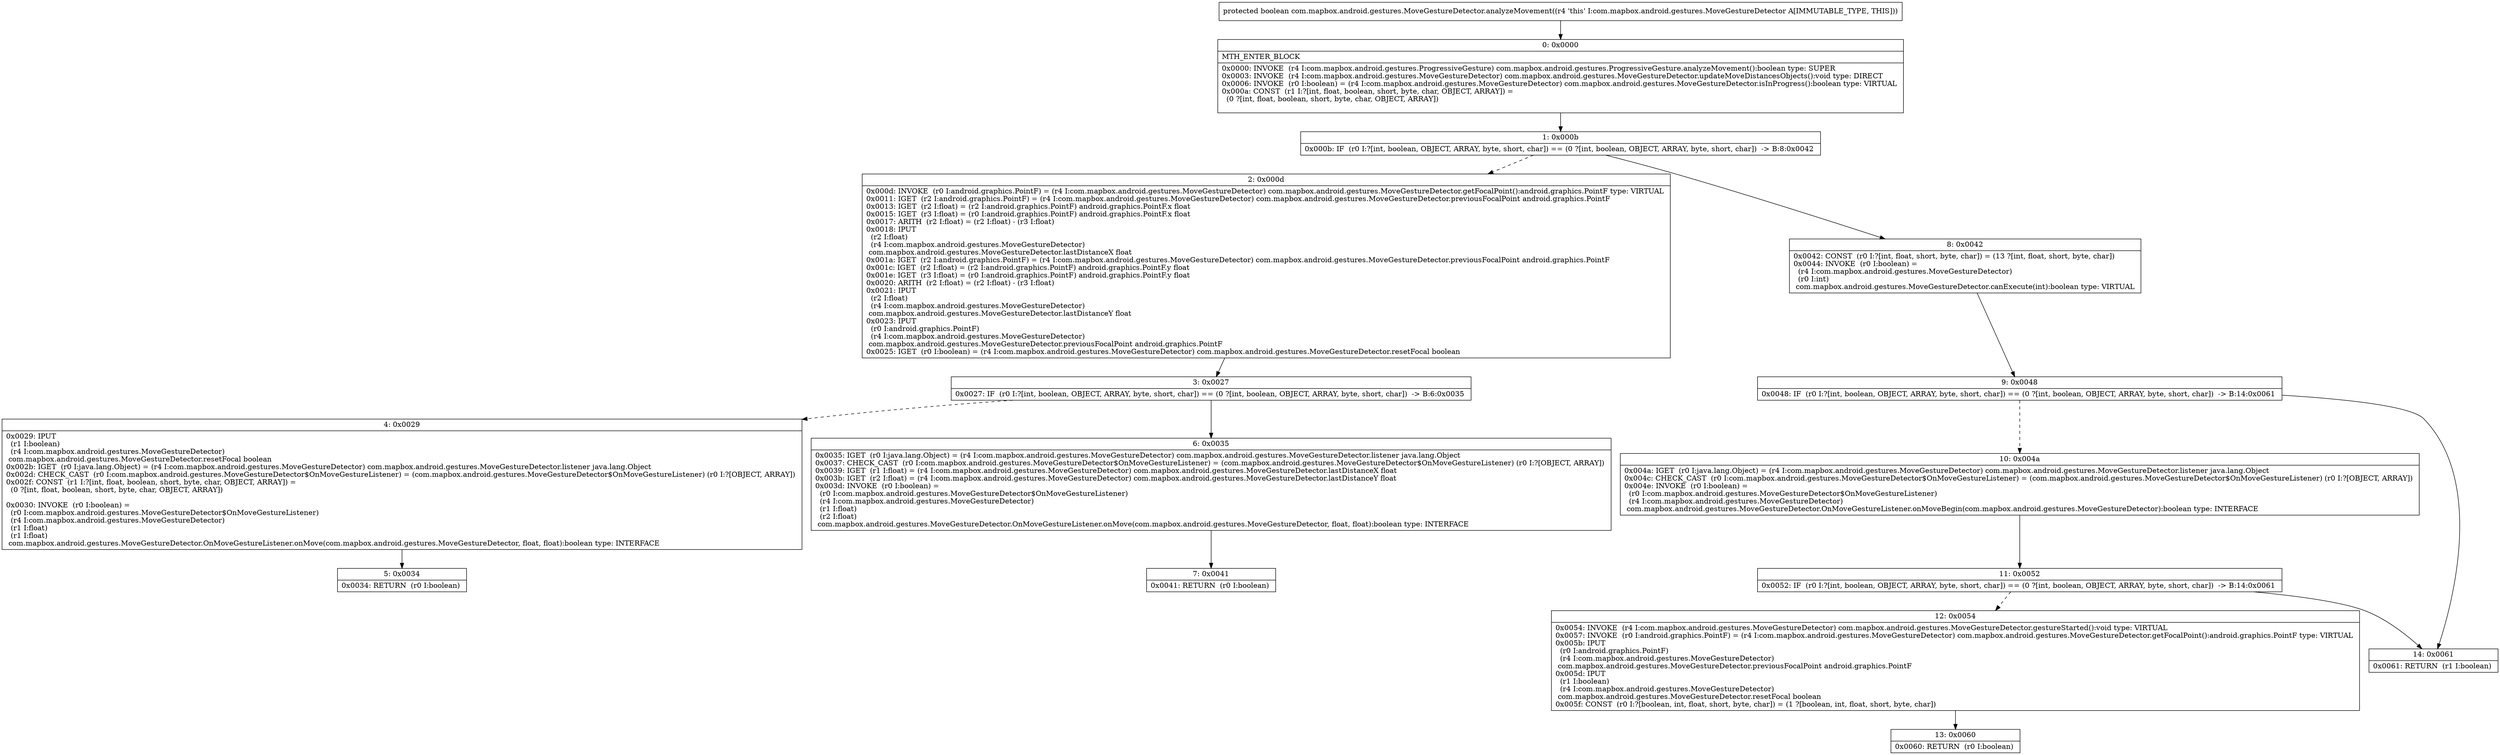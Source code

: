 digraph "CFG forcom.mapbox.android.gestures.MoveGestureDetector.analyzeMovement()Z" {
Node_0 [shape=record,label="{0\:\ 0x0000|MTH_ENTER_BLOCK\l|0x0000: INVOKE  (r4 I:com.mapbox.android.gestures.ProgressiveGesture) com.mapbox.android.gestures.ProgressiveGesture.analyzeMovement():boolean type: SUPER \l0x0003: INVOKE  (r4 I:com.mapbox.android.gestures.MoveGestureDetector) com.mapbox.android.gestures.MoveGestureDetector.updateMoveDistancesObjects():void type: DIRECT \l0x0006: INVOKE  (r0 I:boolean) = (r4 I:com.mapbox.android.gestures.MoveGestureDetector) com.mapbox.android.gestures.MoveGestureDetector.isInProgress():boolean type: VIRTUAL \l0x000a: CONST  (r1 I:?[int, float, boolean, short, byte, char, OBJECT, ARRAY]) = \l  (0 ?[int, float, boolean, short, byte, char, OBJECT, ARRAY])\l \l}"];
Node_1 [shape=record,label="{1\:\ 0x000b|0x000b: IF  (r0 I:?[int, boolean, OBJECT, ARRAY, byte, short, char]) == (0 ?[int, boolean, OBJECT, ARRAY, byte, short, char])  \-\> B:8:0x0042 \l}"];
Node_2 [shape=record,label="{2\:\ 0x000d|0x000d: INVOKE  (r0 I:android.graphics.PointF) = (r4 I:com.mapbox.android.gestures.MoveGestureDetector) com.mapbox.android.gestures.MoveGestureDetector.getFocalPoint():android.graphics.PointF type: VIRTUAL \l0x0011: IGET  (r2 I:android.graphics.PointF) = (r4 I:com.mapbox.android.gestures.MoveGestureDetector) com.mapbox.android.gestures.MoveGestureDetector.previousFocalPoint android.graphics.PointF \l0x0013: IGET  (r2 I:float) = (r2 I:android.graphics.PointF) android.graphics.PointF.x float \l0x0015: IGET  (r3 I:float) = (r0 I:android.graphics.PointF) android.graphics.PointF.x float \l0x0017: ARITH  (r2 I:float) = (r2 I:float) \- (r3 I:float) \l0x0018: IPUT  \l  (r2 I:float)\l  (r4 I:com.mapbox.android.gestures.MoveGestureDetector)\l com.mapbox.android.gestures.MoveGestureDetector.lastDistanceX float \l0x001a: IGET  (r2 I:android.graphics.PointF) = (r4 I:com.mapbox.android.gestures.MoveGestureDetector) com.mapbox.android.gestures.MoveGestureDetector.previousFocalPoint android.graphics.PointF \l0x001c: IGET  (r2 I:float) = (r2 I:android.graphics.PointF) android.graphics.PointF.y float \l0x001e: IGET  (r3 I:float) = (r0 I:android.graphics.PointF) android.graphics.PointF.y float \l0x0020: ARITH  (r2 I:float) = (r2 I:float) \- (r3 I:float) \l0x0021: IPUT  \l  (r2 I:float)\l  (r4 I:com.mapbox.android.gestures.MoveGestureDetector)\l com.mapbox.android.gestures.MoveGestureDetector.lastDistanceY float \l0x0023: IPUT  \l  (r0 I:android.graphics.PointF)\l  (r4 I:com.mapbox.android.gestures.MoveGestureDetector)\l com.mapbox.android.gestures.MoveGestureDetector.previousFocalPoint android.graphics.PointF \l0x0025: IGET  (r0 I:boolean) = (r4 I:com.mapbox.android.gestures.MoveGestureDetector) com.mapbox.android.gestures.MoveGestureDetector.resetFocal boolean \l}"];
Node_3 [shape=record,label="{3\:\ 0x0027|0x0027: IF  (r0 I:?[int, boolean, OBJECT, ARRAY, byte, short, char]) == (0 ?[int, boolean, OBJECT, ARRAY, byte, short, char])  \-\> B:6:0x0035 \l}"];
Node_4 [shape=record,label="{4\:\ 0x0029|0x0029: IPUT  \l  (r1 I:boolean)\l  (r4 I:com.mapbox.android.gestures.MoveGestureDetector)\l com.mapbox.android.gestures.MoveGestureDetector.resetFocal boolean \l0x002b: IGET  (r0 I:java.lang.Object) = (r4 I:com.mapbox.android.gestures.MoveGestureDetector) com.mapbox.android.gestures.MoveGestureDetector.listener java.lang.Object \l0x002d: CHECK_CAST  (r0 I:com.mapbox.android.gestures.MoveGestureDetector$OnMoveGestureListener) = (com.mapbox.android.gestures.MoveGestureDetector$OnMoveGestureListener) (r0 I:?[OBJECT, ARRAY]) \l0x002f: CONST  (r1 I:?[int, float, boolean, short, byte, char, OBJECT, ARRAY]) = \l  (0 ?[int, float, boolean, short, byte, char, OBJECT, ARRAY])\l \l0x0030: INVOKE  (r0 I:boolean) = \l  (r0 I:com.mapbox.android.gestures.MoveGestureDetector$OnMoveGestureListener)\l  (r4 I:com.mapbox.android.gestures.MoveGestureDetector)\l  (r1 I:float)\l  (r1 I:float)\l com.mapbox.android.gestures.MoveGestureDetector.OnMoveGestureListener.onMove(com.mapbox.android.gestures.MoveGestureDetector, float, float):boolean type: INTERFACE \l}"];
Node_5 [shape=record,label="{5\:\ 0x0034|0x0034: RETURN  (r0 I:boolean) \l}"];
Node_6 [shape=record,label="{6\:\ 0x0035|0x0035: IGET  (r0 I:java.lang.Object) = (r4 I:com.mapbox.android.gestures.MoveGestureDetector) com.mapbox.android.gestures.MoveGestureDetector.listener java.lang.Object \l0x0037: CHECK_CAST  (r0 I:com.mapbox.android.gestures.MoveGestureDetector$OnMoveGestureListener) = (com.mapbox.android.gestures.MoveGestureDetector$OnMoveGestureListener) (r0 I:?[OBJECT, ARRAY]) \l0x0039: IGET  (r1 I:float) = (r4 I:com.mapbox.android.gestures.MoveGestureDetector) com.mapbox.android.gestures.MoveGestureDetector.lastDistanceX float \l0x003b: IGET  (r2 I:float) = (r4 I:com.mapbox.android.gestures.MoveGestureDetector) com.mapbox.android.gestures.MoveGestureDetector.lastDistanceY float \l0x003d: INVOKE  (r0 I:boolean) = \l  (r0 I:com.mapbox.android.gestures.MoveGestureDetector$OnMoveGestureListener)\l  (r4 I:com.mapbox.android.gestures.MoveGestureDetector)\l  (r1 I:float)\l  (r2 I:float)\l com.mapbox.android.gestures.MoveGestureDetector.OnMoveGestureListener.onMove(com.mapbox.android.gestures.MoveGestureDetector, float, float):boolean type: INTERFACE \l}"];
Node_7 [shape=record,label="{7\:\ 0x0041|0x0041: RETURN  (r0 I:boolean) \l}"];
Node_8 [shape=record,label="{8\:\ 0x0042|0x0042: CONST  (r0 I:?[int, float, short, byte, char]) = (13 ?[int, float, short, byte, char]) \l0x0044: INVOKE  (r0 I:boolean) = \l  (r4 I:com.mapbox.android.gestures.MoveGestureDetector)\l  (r0 I:int)\l com.mapbox.android.gestures.MoveGestureDetector.canExecute(int):boolean type: VIRTUAL \l}"];
Node_9 [shape=record,label="{9\:\ 0x0048|0x0048: IF  (r0 I:?[int, boolean, OBJECT, ARRAY, byte, short, char]) == (0 ?[int, boolean, OBJECT, ARRAY, byte, short, char])  \-\> B:14:0x0061 \l}"];
Node_10 [shape=record,label="{10\:\ 0x004a|0x004a: IGET  (r0 I:java.lang.Object) = (r4 I:com.mapbox.android.gestures.MoveGestureDetector) com.mapbox.android.gestures.MoveGestureDetector.listener java.lang.Object \l0x004c: CHECK_CAST  (r0 I:com.mapbox.android.gestures.MoveGestureDetector$OnMoveGestureListener) = (com.mapbox.android.gestures.MoveGestureDetector$OnMoveGestureListener) (r0 I:?[OBJECT, ARRAY]) \l0x004e: INVOKE  (r0 I:boolean) = \l  (r0 I:com.mapbox.android.gestures.MoveGestureDetector$OnMoveGestureListener)\l  (r4 I:com.mapbox.android.gestures.MoveGestureDetector)\l com.mapbox.android.gestures.MoveGestureDetector.OnMoveGestureListener.onMoveBegin(com.mapbox.android.gestures.MoveGestureDetector):boolean type: INTERFACE \l}"];
Node_11 [shape=record,label="{11\:\ 0x0052|0x0052: IF  (r0 I:?[int, boolean, OBJECT, ARRAY, byte, short, char]) == (0 ?[int, boolean, OBJECT, ARRAY, byte, short, char])  \-\> B:14:0x0061 \l}"];
Node_12 [shape=record,label="{12\:\ 0x0054|0x0054: INVOKE  (r4 I:com.mapbox.android.gestures.MoveGestureDetector) com.mapbox.android.gestures.MoveGestureDetector.gestureStarted():void type: VIRTUAL \l0x0057: INVOKE  (r0 I:android.graphics.PointF) = (r4 I:com.mapbox.android.gestures.MoveGestureDetector) com.mapbox.android.gestures.MoveGestureDetector.getFocalPoint():android.graphics.PointF type: VIRTUAL \l0x005b: IPUT  \l  (r0 I:android.graphics.PointF)\l  (r4 I:com.mapbox.android.gestures.MoveGestureDetector)\l com.mapbox.android.gestures.MoveGestureDetector.previousFocalPoint android.graphics.PointF \l0x005d: IPUT  \l  (r1 I:boolean)\l  (r4 I:com.mapbox.android.gestures.MoveGestureDetector)\l com.mapbox.android.gestures.MoveGestureDetector.resetFocal boolean \l0x005f: CONST  (r0 I:?[boolean, int, float, short, byte, char]) = (1 ?[boolean, int, float, short, byte, char]) \l}"];
Node_13 [shape=record,label="{13\:\ 0x0060|0x0060: RETURN  (r0 I:boolean) \l}"];
Node_14 [shape=record,label="{14\:\ 0x0061|0x0061: RETURN  (r1 I:boolean) \l}"];
MethodNode[shape=record,label="{protected boolean com.mapbox.android.gestures.MoveGestureDetector.analyzeMovement((r4 'this' I:com.mapbox.android.gestures.MoveGestureDetector A[IMMUTABLE_TYPE, THIS])) }"];
MethodNode -> Node_0;
Node_0 -> Node_1;
Node_1 -> Node_2[style=dashed];
Node_1 -> Node_8;
Node_2 -> Node_3;
Node_3 -> Node_4[style=dashed];
Node_3 -> Node_6;
Node_4 -> Node_5;
Node_6 -> Node_7;
Node_8 -> Node_9;
Node_9 -> Node_10[style=dashed];
Node_9 -> Node_14;
Node_10 -> Node_11;
Node_11 -> Node_12[style=dashed];
Node_11 -> Node_14;
Node_12 -> Node_13;
}

